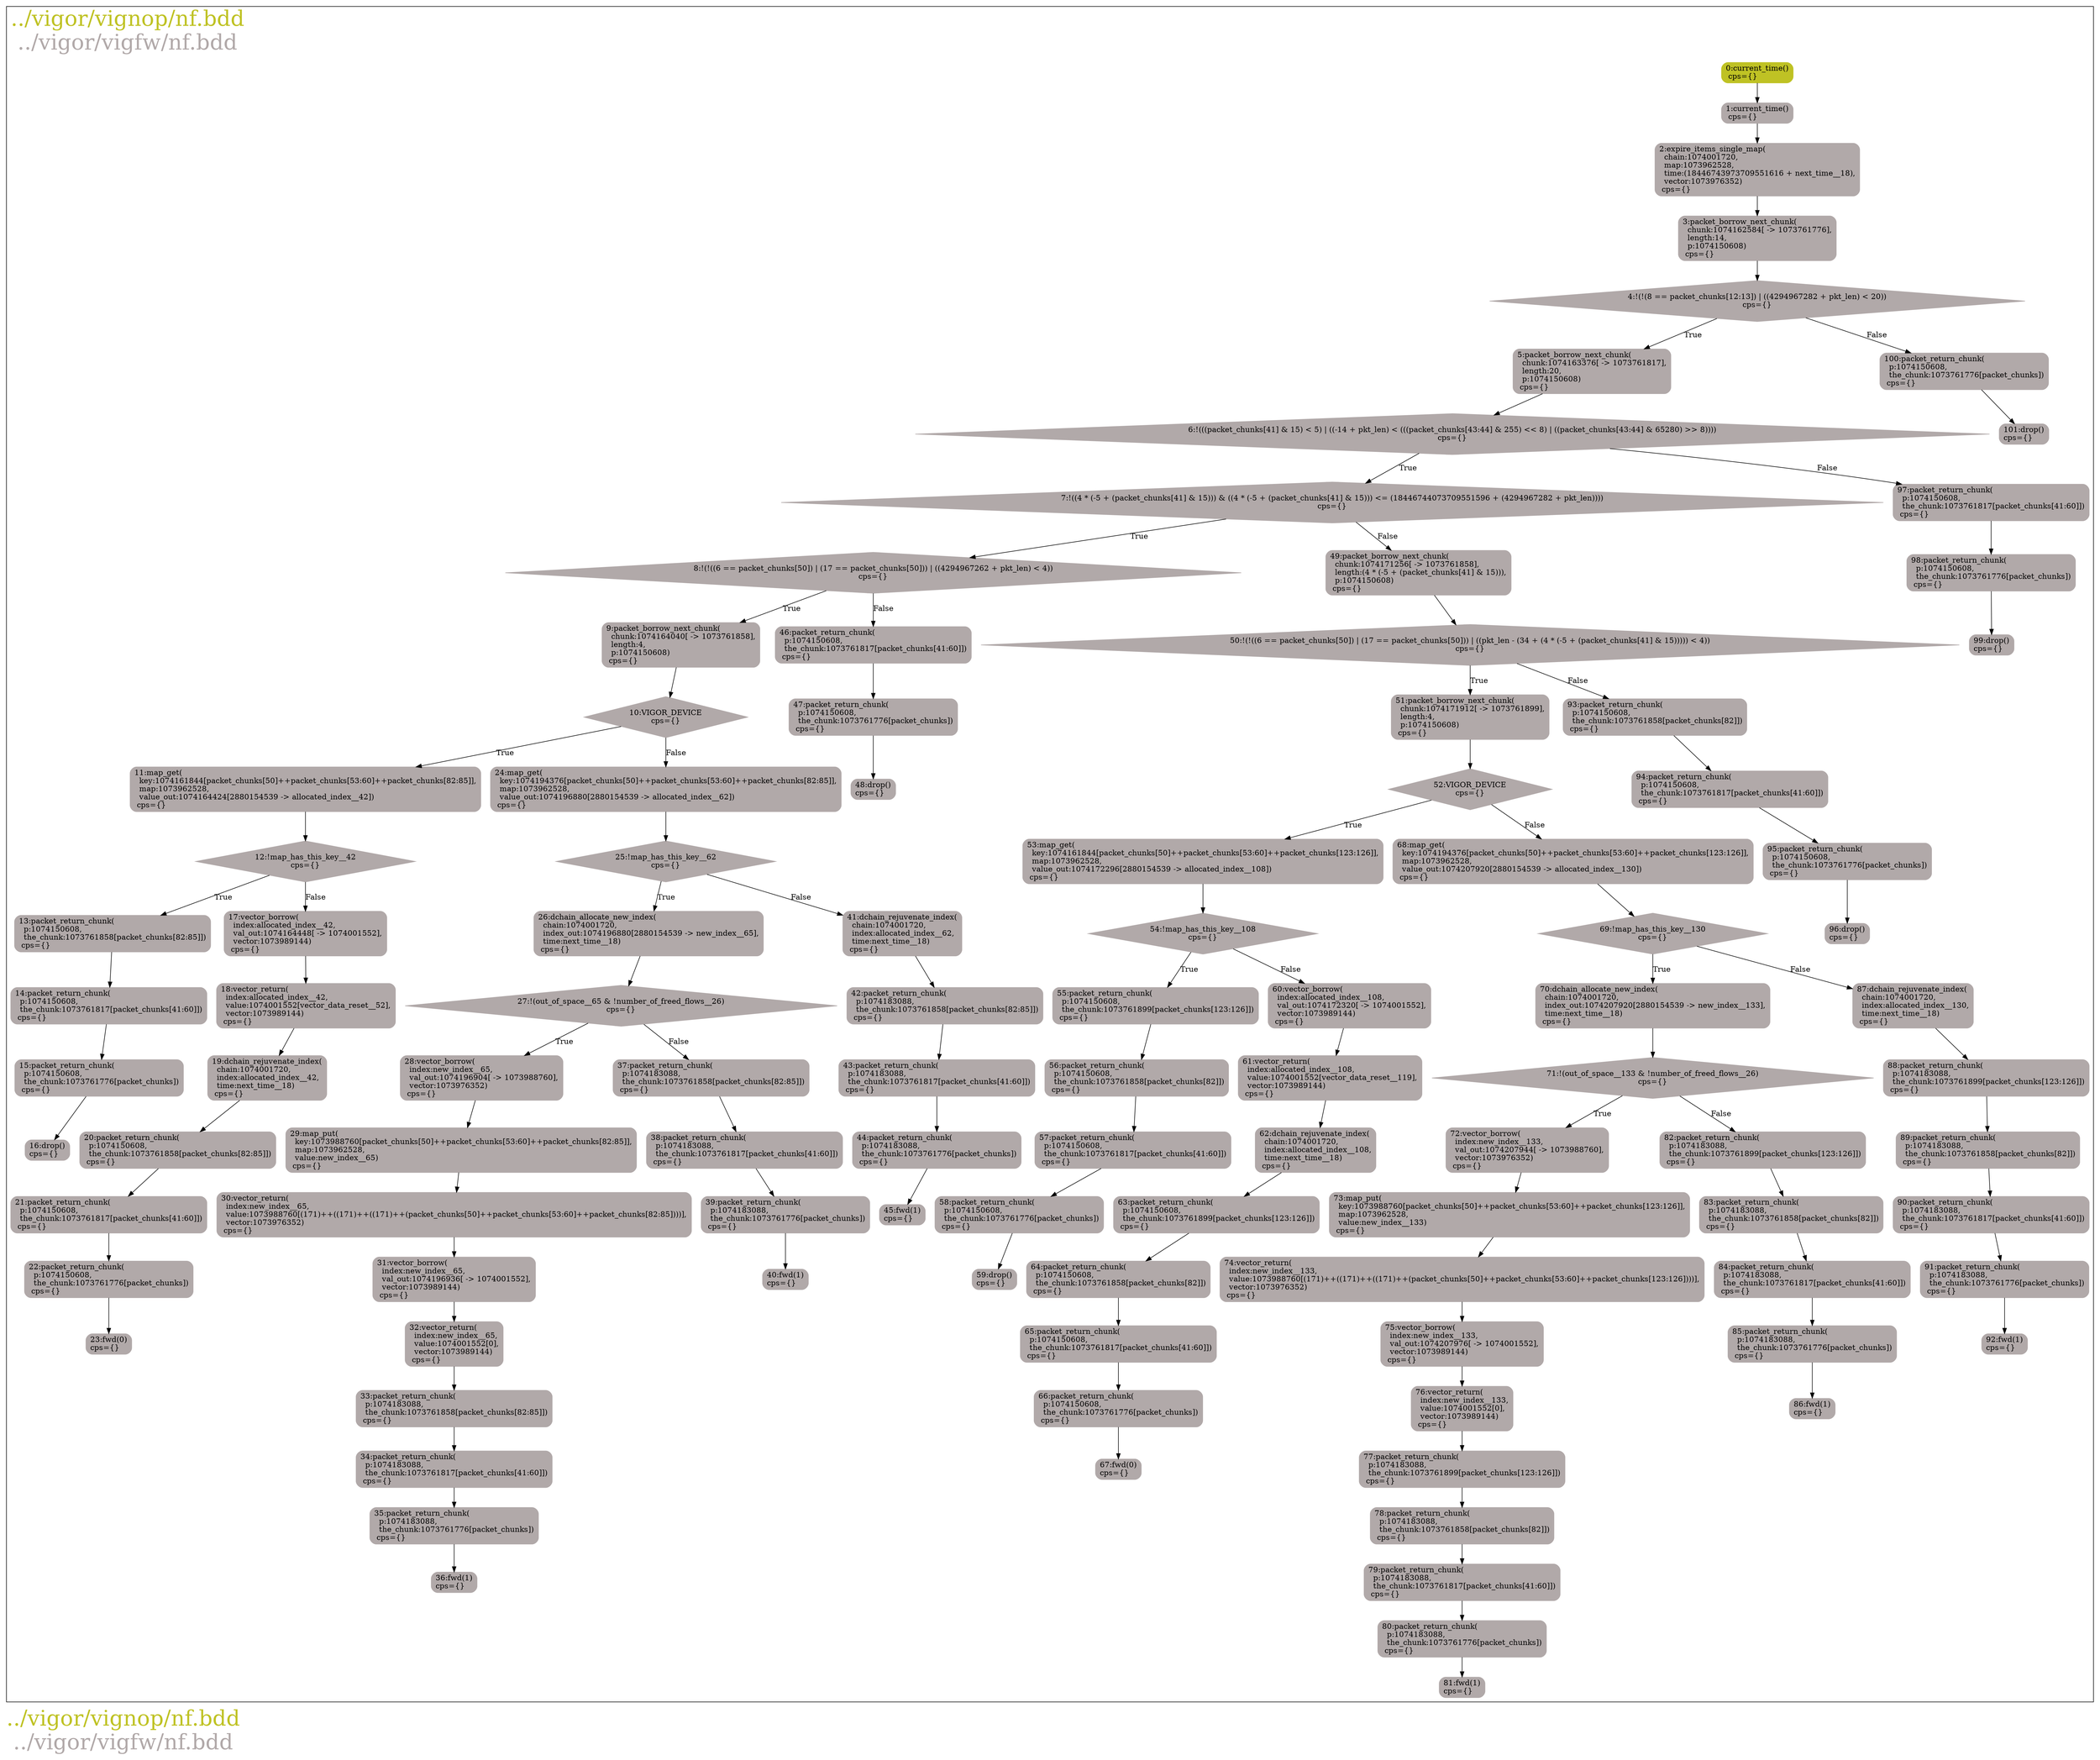 digraph mygraph {
	label = <<font point-size='40' color='#bfc224'>../vigor/vignop/nf.bdd</font><br/><font point-size='40' color='#b1a9a9'>../vigor/vigfw/nf.bdd</font>>
	labeljust=left;
	node [shape=box style=rounded border=0];
	subgraph clusterprocess {
		node [style="rounded,filled",color=white];
		16 [label="16:drop()\lcps={}\l", color="#b1a9a9"];
		15 [label="15:packet_return_chunk(\l  p:1074150608,\l  the_chunk:1073761776[packet_chunks])\l cps={}\l", color="#b1a9a9"];
		15 -> 16;
		14 [label="14:packet_return_chunk(\l  p:1074150608,\l  the_chunk:1073761817[packet_chunks[41:60]])\l cps={}\l", color="#b1a9a9"];
		14 -> 15;
		13 [label="13:packet_return_chunk(\l  p:1074150608,\l  the_chunk:1073761858[packet_chunks[82:85]])\l cps={}\l", color="#b1a9a9"];
		13 -> 14;
		23 [label="23:fwd(0)\lcps={}\l", color="#b1a9a9"];
		22 [label="22:packet_return_chunk(\l  p:1074150608,\l  the_chunk:1073761776[packet_chunks])\l cps={}\l", color="#b1a9a9"];
		22 -> 23;
		21 [label="21:packet_return_chunk(\l  p:1074150608,\l  the_chunk:1073761817[packet_chunks[41:60]])\l cps={}\l", color="#b1a9a9"];
		21 -> 22;
		20 [label="20:packet_return_chunk(\l  p:1074150608,\l  the_chunk:1073761858[packet_chunks[82:85]])\l cps={}\l", color="#b1a9a9"];
		20 -> 21;
		19 [label="19:dchain_rejuvenate_index(\l  chain:1074001720,\l  index:allocated_index__42,\l  time:next_time__18)\l cps={}\l", color="#b1a9a9"];
		19 -> 20;
		18 [label="18:vector_return(\l  index:allocated_index__42,\l  value:1074001552[vector_data_reset__52],\l  vector:1073989144)\l cps={}\l", color="#b1a9a9"];
		18 -> 19;
		17 [label="17:vector_borrow(\l  index:allocated_index__42,\l  val_out:1074164448[ -> 1074001552],\l  vector:1073989144)\l cps={}\l", color="#b1a9a9"];
		17 -> 18;
		12 [shape=Mdiamond, label="12:!map_has_this_key__42\ncps={}", color="#b1a9a9"];
		12 -> 13 [label="True"];
		12 -> 17 [label="False"];
		11 [label="11:map_get(\l  key:1074161844[packet_chunks[50]++packet_chunks[53:60]++packet_chunks[82:85]],\l  map:1073962528,\l  value_out:1074164424[2880154539 -> allocated_index__42])\l cps={}\l", color="#b1a9a9"];
		11 -> 12;
		36 [label="36:fwd(1)\lcps={}\l", color="#b1a9a9"];
		35 [label="35:packet_return_chunk(\l  p:1074183088,\l  the_chunk:1073761776[packet_chunks])\l cps={}\l", color="#b1a9a9"];
		35 -> 36;
		34 [label="34:packet_return_chunk(\l  p:1074183088,\l  the_chunk:1073761817[packet_chunks[41:60]])\l cps={}\l", color="#b1a9a9"];
		34 -> 35;
		33 [label="33:packet_return_chunk(\l  p:1074183088,\l  the_chunk:1073761858[packet_chunks[82:85]])\l cps={}\l", color="#b1a9a9"];
		33 -> 34;
		32 [label="32:vector_return(\l  index:new_index__65,\l  value:1074001552[0],\l  vector:1073989144)\l cps={}\l", color="#b1a9a9"];
		32 -> 33;
		31 [label="31:vector_borrow(\l  index:new_index__65,\l  val_out:1074196936[ -> 1074001552],\l  vector:1073989144)\l cps={}\l", color="#b1a9a9"];
		31 -> 32;
		30 [label="30:vector_return(\l  index:new_index__65,\l  value:1073988760[(171)++((171)++((171)++(packet_chunks[50]++packet_chunks[53:60]++packet_chunks[82:85])))],\l  vector:1073976352)\l cps={}\l", color="#b1a9a9"];
		30 -> 31;
		29 [label="29:map_put(\l  key:1073988760[packet_chunks[50]++packet_chunks[53:60]++packet_chunks[82:85]],\l  map:1073962528,\l  value:new_index__65)\l cps={}\l", color="#b1a9a9"];
		29 -> 30;
		28 [label="28:vector_borrow(\l  index:new_index__65,\l  val_out:1074196904[ -> 1073988760],\l  vector:1073976352)\l cps={}\l", color="#b1a9a9"];
		28 -> 29;
		40 [label="40:fwd(1)\lcps={}\l", color="#b1a9a9"];
		39 [label="39:packet_return_chunk(\l  p:1074183088,\l  the_chunk:1073761776[packet_chunks])\l cps={}\l", color="#b1a9a9"];
		39 -> 40;
		38 [label="38:packet_return_chunk(\l  p:1074183088,\l  the_chunk:1073761817[packet_chunks[41:60]])\l cps={}\l", color="#b1a9a9"];
		38 -> 39;
		37 [label="37:packet_return_chunk(\l  p:1074183088,\l  the_chunk:1073761858[packet_chunks[82:85]])\l cps={}\l", color="#b1a9a9"];
		37 -> 38;
		27 [shape=Mdiamond, label="27:!(out_of_space__65 & !number_of_freed_flows__26)\ncps={}", color="#b1a9a9"];
		27 -> 28 [label="True"];
		27 -> 37 [label="False"];
		26 [label="26:dchain_allocate_new_index(\l  chain:1074001720,\l  index_out:1074196880[2880154539 -> new_index__65],\l  time:next_time__18)\l cps={}\l", color="#b1a9a9"];
		26 -> 27;
		45 [label="45:fwd(1)\lcps={}\l", color="#b1a9a9"];
		44 [label="44:packet_return_chunk(\l  p:1074183088,\l  the_chunk:1073761776[packet_chunks])\l cps={}\l", color="#b1a9a9"];
		44 -> 45;
		43 [label="43:packet_return_chunk(\l  p:1074183088,\l  the_chunk:1073761817[packet_chunks[41:60]])\l cps={}\l", color="#b1a9a9"];
		43 -> 44;
		42 [label="42:packet_return_chunk(\l  p:1074183088,\l  the_chunk:1073761858[packet_chunks[82:85]])\l cps={}\l", color="#b1a9a9"];
		42 -> 43;
		41 [label="41:dchain_rejuvenate_index(\l  chain:1074001720,\l  index:allocated_index__62,\l  time:next_time__18)\l cps={}\l", color="#b1a9a9"];
		41 -> 42;
		25 [shape=Mdiamond, label="25:!map_has_this_key__62\ncps={}", color="#b1a9a9"];
		25 -> 26 [label="True"];
		25 -> 41 [label="False"];
		24 [label="24:map_get(\l  key:1074194376[packet_chunks[50]++packet_chunks[53:60]++packet_chunks[82:85]],\l  map:1073962528,\l  value_out:1074196880[2880154539 -> allocated_index__62])\l cps={}\l", color="#b1a9a9"];
		24 -> 25;
		10 [shape=Mdiamond, label="10:VIGOR_DEVICE\ncps={}", color="#b1a9a9"];
		10 -> 11 [label="True"];
		10 -> 24 [label="False"];
		9 [label="9:packet_borrow_next_chunk(\l  chunk:1074164040[ -> 1073761858],\l  length:4,\l  p:1074150608)\l cps={}\l", color="#b1a9a9"];
		9 -> 10;
		48 [label="48:drop()\lcps={}\l", color="#b1a9a9"];
		47 [label="47:packet_return_chunk(\l  p:1074150608,\l  the_chunk:1073761776[packet_chunks])\l cps={}\l", color="#b1a9a9"];
		47 -> 48;
		46 [label="46:packet_return_chunk(\l  p:1074150608,\l  the_chunk:1073761817[packet_chunks[41:60]])\l cps={}\l", color="#b1a9a9"];
		46 -> 47;
		8 [shape=Mdiamond, label="8:!(!((6 == packet_chunks[50]) | (17 == packet_chunks[50])) | ((4294967262 + pkt_len) < 4))\ncps={}", color="#b1a9a9"];
		8 -> 9 [label="True"];
		8 -> 46 [label="False"];
		59 [label="59:drop()\lcps={}\l", color="#b1a9a9"];
		58 [label="58:packet_return_chunk(\l  p:1074150608,\l  the_chunk:1073761776[packet_chunks])\l cps={}\l", color="#b1a9a9"];
		58 -> 59;
		57 [label="57:packet_return_chunk(\l  p:1074150608,\l  the_chunk:1073761817[packet_chunks[41:60]])\l cps={}\l", color="#b1a9a9"];
		57 -> 58;
		56 [label="56:packet_return_chunk(\l  p:1074150608,\l  the_chunk:1073761858[packet_chunks[82]])\l cps={}\l", color="#b1a9a9"];
		56 -> 57;
		55 [label="55:packet_return_chunk(\l  p:1074150608,\l  the_chunk:1073761899[packet_chunks[123:126]])\l cps={}\l", color="#b1a9a9"];
		55 -> 56;
		67 [label="67:fwd(0)\lcps={}\l", color="#b1a9a9"];
		66 [label="66:packet_return_chunk(\l  p:1074150608,\l  the_chunk:1073761776[packet_chunks])\l cps={}\l", color="#b1a9a9"];
		66 -> 67;
		65 [label="65:packet_return_chunk(\l  p:1074150608,\l  the_chunk:1073761817[packet_chunks[41:60]])\l cps={}\l", color="#b1a9a9"];
		65 -> 66;
		64 [label="64:packet_return_chunk(\l  p:1074150608,\l  the_chunk:1073761858[packet_chunks[82]])\l cps={}\l", color="#b1a9a9"];
		64 -> 65;
		63 [label="63:packet_return_chunk(\l  p:1074150608,\l  the_chunk:1073761899[packet_chunks[123:126]])\l cps={}\l", color="#b1a9a9"];
		63 -> 64;
		62 [label="62:dchain_rejuvenate_index(\l  chain:1074001720,\l  index:allocated_index__108,\l  time:next_time__18)\l cps={}\l", color="#b1a9a9"];
		62 -> 63;
		61 [label="61:vector_return(\l  index:allocated_index__108,\l  value:1074001552[vector_data_reset__119],\l  vector:1073989144)\l cps={}\l", color="#b1a9a9"];
		61 -> 62;
		60 [label="60:vector_borrow(\l  index:allocated_index__108,\l  val_out:1074172320[ -> 1074001552],\l  vector:1073989144)\l cps={}\l", color="#b1a9a9"];
		60 -> 61;
		54 [shape=Mdiamond, label="54:!map_has_this_key__108\ncps={}", color="#b1a9a9"];
		54 -> 55 [label="True"];
		54 -> 60 [label="False"];
		53 [label="53:map_get(\l  key:1074161844[packet_chunks[50]++packet_chunks[53:60]++packet_chunks[123:126]],\l  map:1073962528,\l  value_out:1074172296[2880154539 -> allocated_index__108])\l cps={}\l", color="#b1a9a9"];
		53 -> 54;
		81 [label="81:fwd(1)\lcps={}\l", color="#b1a9a9"];
		80 [label="80:packet_return_chunk(\l  p:1074183088,\l  the_chunk:1073761776[packet_chunks])\l cps={}\l", color="#b1a9a9"];
		80 -> 81;
		79 [label="79:packet_return_chunk(\l  p:1074183088,\l  the_chunk:1073761817[packet_chunks[41:60]])\l cps={}\l", color="#b1a9a9"];
		79 -> 80;
		78 [label="78:packet_return_chunk(\l  p:1074183088,\l  the_chunk:1073761858[packet_chunks[82]])\l cps={}\l", color="#b1a9a9"];
		78 -> 79;
		77 [label="77:packet_return_chunk(\l  p:1074183088,\l  the_chunk:1073761899[packet_chunks[123:126]])\l cps={}\l", color="#b1a9a9"];
		77 -> 78;
		76 [label="76:vector_return(\l  index:new_index__133,\l  value:1074001552[0],\l  vector:1073989144)\l cps={}\l", color="#b1a9a9"];
		76 -> 77;
		75 [label="75:vector_borrow(\l  index:new_index__133,\l  val_out:1074207976[ -> 1074001552],\l  vector:1073989144)\l cps={}\l", color="#b1a9a9"];
		75 -> 76;
		74 [label="74:vector_return(\l  index:new_index__133,\l  value:1073988760[(171)++((171)++((171)++(packet_chunks[50]++packet_chunks[53:60]++packet_chunks[123:126])))],\l  vector:1073976352)\l cps={}\l", color="#b1a9a9"];
		74 -> 75;
		73 [label="73:map_put(\l  key:1073988760[packet_chunks[50]++packet_chunks[53:60]++packet_chunks[123:126]],\l  map:1073962528,\l  value:new_index__133)\l cps={}\l", color="#b1a9a9"];
		73 -> 74;
		72 [label="72:vector_borrow(\l  index:new_index__133,\l  val_out:1074207944[ -> 1073988760],\l  vector:1073976352)\l cps={}\l", color="#b1a9a9"];
		72 -> 73;
		86 [label="86:fwd(1)\lcps={}\l", color="#b1a9a9"];
		85 [label="85:packet_return_chunk(\l  p:1074183088,\l  the_chunk:1073761776[packet_chunks])\l cps={}\l", color="#b1a9a9"];
		85 -> 86;
		84 [label="84:packet_return_chunk(\l  p:1074183088,\l  the_chunk:1073761817[packet_chunks[41:60]])\l cps={}\l", color="#b1a9a9"];
		84 -> 85;
		83 [label="83:packet_return_chunk(\l  p:1074183088,\l  the_chunk:1073761858[packet_chunks[82]])\l cps={}\l", color="#b1a9a9"];
		83 -> 84;
		82 [label="82:packet_return_chunk(\l  p:1074183088,\l  the_chunk:1073761899[packet_chunks[123:126]])\l cps={}\l", color="#b1a9a9"];
		82 -> 83;
		71 [shape=Mdiamond, label="71:!(out_of_space__133 & !number_of_freed_flows__26)\ncps={}", color="#b1a9a9"];
		71 -> 72 [label="True"];
		71 -> 82 [label="False"];
		70 [label="70:dchain_allocate_new_index(\l  chain:1074001720,\l  index_out:1074207920[2880154539 -> new_index__133],\l  time:next_time__18)\l cps={}\l", color="#b1a9a9"];
		70 -> 71;
		92 [label="92:fwd(1)\lcps={}\l", color="#b1a9a9"];
		91 [label="91:packet_return_chunk(\l  p:1074183088,\l  the_chunk:1073761776[packet_chunks])\l cps={}\l", color="#b1a9a9"];
		91 -> 92;
		90 [label="90:packet_return_chunk(\l  p:1074183088,\l  the_chunk:1073761817[packet_chunks[41:60]])\l cps={}\l", color="#b1a9a9"];
		90 -> 91;
		89 [label="89:packet_return_chunk(\l  p:1074183088,\l  the_chunk:1073761858[packet_chunks[82]])\l cps={}\l", color="#b1a9a9"];
		89 -> 90;
		88 [label="88:packet_return_chunk(\l  p:1074183088,\l  the_chunk:1073761899[packet_chunks[123:126]])\l cps={}\l", color="#b1a9a9"];
		88 -> 89;
		87 [label="87:dchain_rejuvenate_index(\l  chain:1074001720,\l  index:allocated_index__130,\l  time:next_time__18)\l cps={}\l", color="#b1a9a9"];
		87 -> 88;
		69 [shape=Mdiamond, label="69:!map_has_this_key__130\ncps={}", color="#b1a9a9"];
		69 -> 70 [label="True"];
		69 -> 87 [label="False"];
		68 [label="68:map_get(\l  key:1074194376[packet_chunks[50]++packet_chunks[53:60]++packet_chunks[123:126]],\l  map:1073962528,\l  value_out:1074207920[2880154539 -> allocated_index__130])\l cps={}\l", color="#b1a9a9"];
		68 -> 69;
		52 [shape=Mdiamond, label="52:VIGOR_DEVICE\ncps={}", color="#b1a9a9"];
		52 -> 53 [label="True"];
		52 -> 68 [label="False"];
		51 [label="51:packet_borrow_next_chunk(\l  chunk:1074171912[ -> 1073761899],\l  length:4,\l  p:1074150608)\l cps={}\l", color="#b1a9a9"];
		51 -> 52;
		96 [label="96:drop()\lcps={}\l", color="#b1a9a9"];
		95 [label="95:packet_return_chunk(\l  p:1074150608,\l  the_chunk:1073761776[packet_chunks])\l cps={}\l", color="#b1a9a9"];
		95 -> 96;
		94 [label="94:packet_return_chunk(\l  p:1074150608,\l  the_chunk:1073761817[packet_chunks[41:60]])\l cps={}\l", color="#b1a9a9"];
		94 -> 95;
		93 [label="93:packet_return_chunk(\l  p:1074150608,\l  the_chunk:1073761858[packet_chunks[82]])\l cps={}\l", color="#b1a9a9"];
		93 -> 94;
		50 [shape=Mdiamond, label="50:!(!((6 == packet_chunks[50]) | (17 == packet_chunks[50])) | ((pkt_len - (34 + (4 * (-5 + (packet_chunks[41] & 15))))) < 4))\ncps={}", color="#b1a9a9"];
		50 -> 51 [label="True"];
		50 -> 93 [label="False"];
		49 [label="49:packet_borrow_next_chunk(\l  chunk:1074171256[ -> 1073761858],\l  length:(4 * (-5 + (packet_chunks[41] & 15))),\l  p:1074150608)\l cps={}\l", color="#b1a9a9"];
		49 -> 50;
		7 [shape=Mdiamond, label="7:!((4 * (-5 + (packet_chunks[41] & 15))) & ((4 * (-5 + (packet_chunks[41] & 15))) <= (18446744073709551596 + (4294967282 + pkt_len))))\ncps={}", color="#b1a9a9"];
		7 -> 8 [label="True"];
		7 -> 49 [label="False"];
		99 [label="99:drop()\lcps={}\l", color="#b1a9a9"];
		98 [label="98:packet_return_chunk(\l  p:1074150608,\l  the_chunk:1073761776[packet_chunks])\l cps={}\l", color="#b1a9a9"];
		98 -> 99;
		97 [label="97:packet_return_chunk(\l  p:1074150608,\l  the_chunk:1073761817[packet_chunks[41:60]])\l cps={}\l", color="#b1a9a9"];
		97 -> 98;
		6 [shape=Mdiamond, label="6:!(((packet_chunks[41] & 15) < 5) | ((-14 + pkt_len) < (((packet_chunks[43:44] & 255) << 8) | ((packet_chunks[43:44] & 65280) >> 8))))\ncps={}", color="#b1a9a9"];
		6 -> 7 [label="True"];
		6 -> 97 [label="False"];
		5 [label="5:packet_borrow_next_chunk(\l  chunk:1074163376[ -> 1073761817],\l  length:20,\l  p:1074150608)\l cps={}\l", color="#b1a9a9"];
		5 -> 6;
		101 [label="101:drop()\lcps={}\l", color="#b1a9a9"];
		100 [label="100:packet_return_chunk(\l  p:1074150608,\l  the_chunk:1073761776[packet_chunks])\l cps={}\l", color="#b1a9a9"];
		100 -> 101;
		4 [shape=Mdiamond, label="4:!(!(8 == packet_chunks[12:13]) | ((4294967282 + pkt_len) < 20))\ncps={}", color="#b1a9a9"];
		4 -> 5 [label="True"];
		4 -> 100 [label="False"];
		3 [label="3:packet_borrow_next_chunk(\l  chunk:1074162584[ -> 1073761776],\l  length:14,\l  p:1074150608)\l cps={}\l", color="#b1a9a9"];
		3 -> 4;
		2 [label="2:expire_items_single_map(\l  chain:1074001720,\l  map:1073962528,\l  time:(18446743973709551616 + next_time__18),\l  vector:1073976352)\l cps={}\l", color="#b1a9a9"];
		2 -> 3;
		1 [label="1:current_time()\l cps={}\l", color="#b1a9a9"];
		1 -> 2;
		0 [label="0:current_time()\l cps={}\l", color="#bfc224"];
		0 -> 1;
	}
}
